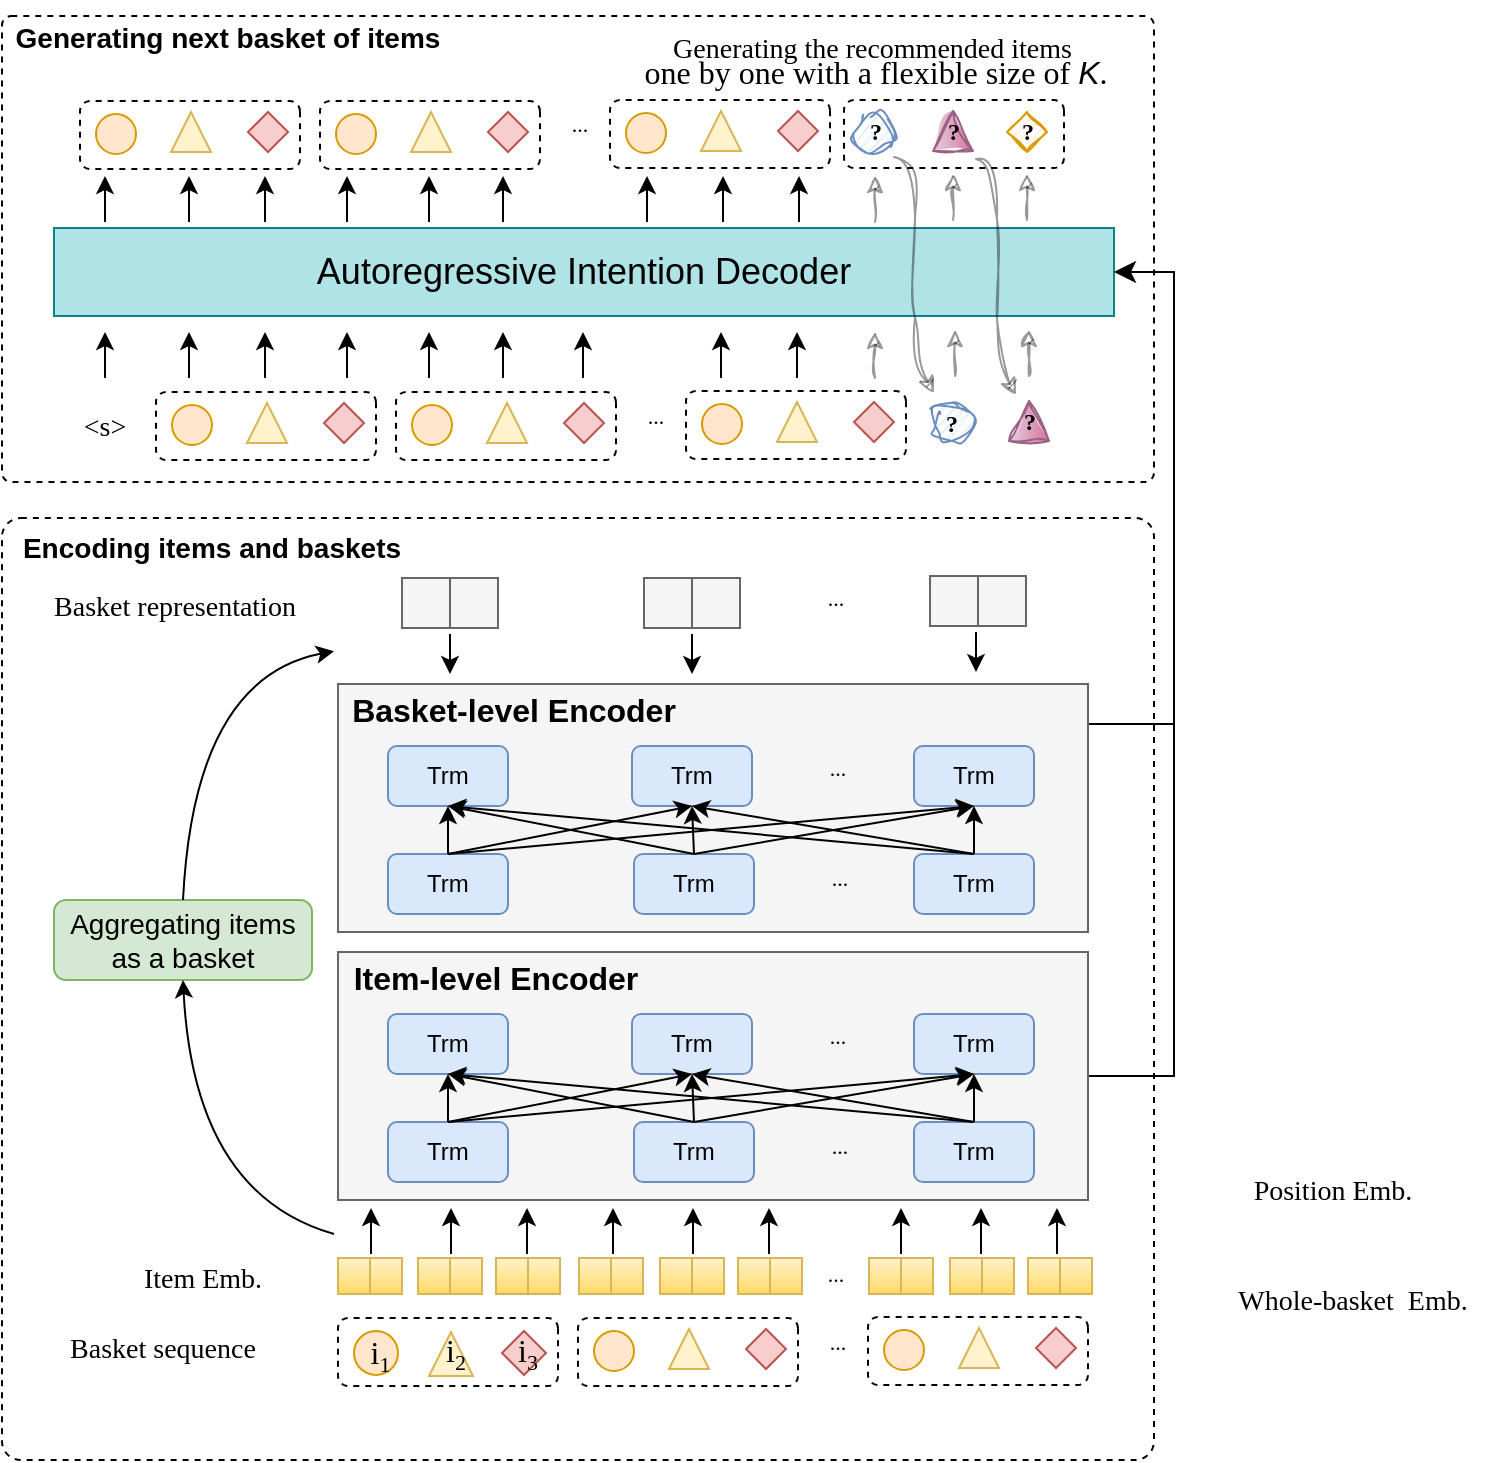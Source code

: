 <mxfile version="20.8.20" type="github">
  <diagram name="第 1 页" id="VrmpzFLzlZWFYZ5VRnFq">
    <mxGraphModel dx="1050" dy="493" grid="1" gridSize="10" guides="1" tooltips="1" connect="1" arrows="1" fold="1" page="1" pageScale="1" pageWidth="600" pageHeight="740" math="0" shadow="0">
      <root>
        <mxCell id="0" />
        <mxCell id="1" parent="0" />
        <mxCell id="IBrZbxC6G9MoHd_QeGUf-1" value="" style="rounded=1;whiteSpace=wrap;html=1;fontFamily=Comic Sans MS;fontSize=12;dashed=1;arcSize=2;" vertex="1" parent="1">
          <mxGeometry x="4" y="8" width="576" height="233" as="geometry" />
        </mxCell>
        <mxCell id="IBrZbxC6G9MoHd_QeGUf-2" value="" style="rounded=1;whiteSpace=wrap;html=1;fontFamily=Comic Sans MS;fontSize=12;dashed=1;arcSize=2;" vertex="1" parent="1">
          <mxGeometry x="4" y="259" width="576" height="471" as="geometry" />
        </mxCell>
        <mxCell id="IBrZbxC6G9MoHd_QeGUf-3" value="" style="rounded=1;whiteSpace=wrap;html=1;dashed=1;direction=south;container=0;" vertex="1" parent="1">
          <mxGeometry x="425" y="50" width="110" height="34" as="geometry" />
        </mxCell>
        <mxCell id="IBrZbxC6G9MoHd_QeGUf-4" value="Aggregating items &lt;br&gt;as a basket" style="rounded=1;whiteSpace=wrap;html=1;fontSize=14;fillColor=#d5e8d4;strokeColor=#82b366;" vertex="1" parent="1">
          <mxGeometry x="30" y="450" width="129" height="40" as="geometry" />
        </mxCell>
        <mxCell id="IBrZbxC6G9MoHd_QeGUf-5" value="&lt;p style=&quot;line-height: 0%;&quot;&gt;&lt;font style=&quot;font-size: 14px;&quot;&gt;&lt;font face=&quot;Comic Sans MS&quot; style=&quot;&quot;&gt;Basket&amp;nbsp;&lt;/font&gt;&lt;span style=&quot;font-family: &amp;quot;Comic Sans MS&amp;quot;; background-color: initial;&quot;&gt;sequence&lt;/span&gt;&lt;/font&gt;&lt;/p&gt;" style="text;strokeColor=none;align=center;fillColor=none;html=1;verticalAlign=middle;whiteSpace=wrap;rounded=0;dashed=1;" vertex="1" parent="1">
          <mxGeometry x="30" y="659" width="108.5" height="30" as="geometry" />
        </mxCell>
        <mxCell id="IBrZbxC6G9MoHd_QeGUf-6" value="" style="curved=1;endArrow=classic;html=1;rounded=0;fontFamily=Comic Sans MS;fontSize=14;entryX=0.5;entryY=1;entryDx=0;entryDy=0;" edge="1" parent="1" target="IBrZbxC6G9MoHd_QeGUf-4">
          <mxGeometry width="50" height="50" relative="1" as="geometry">
            <mxPoint x="170" y="617" as="sourcePoint" />
            <mxPoint x="80.5" y="548" as="targetPoint" />
            <Array as="points">
              <mxPoint x="100" y="597" />
            </Array>
          </mxGeometry>
        </mxCell>
        <mxCell id="IBrZbxC6G9MoHd_QeGUf-7" value="" style="curved=1;endArrow=classic;html=1;rounded=0;fontFamily=Comic Sans MS;fontSize=14;exitX=0.5;exitY=0;exitDx=0;exitDy=0;entryX=1;entryY=1.253;entryDx=0;entryDy=0;entryPerimeter=0;" edge="1" parent="1" source="IBrZbxC6G9MoHd_QeGUf-4" target="IBrZbxC6G9MoHd_QeGUf-161">
          <mxGeometry width="50" height="50" relative="1" as="geometry">
            <mxPoint x="75" y="343" as="sourcePoint" />
            <mxPoint x="170" y="314" as="targetPoint" />
            <Array as="points">
              <mxPoint x="100" y="339" />
            </Array>
          </mxGeometry>
        </mxCell>
        <mxCell id="IBrZbxC6G9MoHd_QeGUf-8" value="&lt;p style=&quot;line-height: 0%;&quot;&gt;&lt;font face=&quot;Comic Sans MS&quot;&gt;&lt;span style=&quot;font-size: 11px;&quot;&gt;...&lt;/span&gt;&lt;/font&gt;&lt;/p&gt;" style="text;strokeColor=none;align=center;fillColor=none;html=1;verticalAlign=middle;whiteSpace=wrap;rounded=0;dashed=1;" vertex="1" parent="1">
          <mxGeometry x="406" y="283" width="30" height="30" as="geometry" />
        </mxCell>
        <mxCell id="IBrZbxC6G9MoHd_QeGUf-9" value="" style="rounded=1;whiteSpace=wrap;html=1;dashed=1;direction=south;container=0;" vertex="1" parent="1">
          <mxGeometry x="172" y="659" width="110" height="34" as="geometry" />
        </mxCell>
        <mxCell id="IBrZbxC6G9MoHd_QeGUf-10" value="&lt;font face=&quot;Times New Roman&quot;&gt;&lt;font style=&quot;font-size: 18px;&quot;&gt;&amp;nbsp;&lt;/font&gt;&lt;font style=&quot;font-size: 16px;&quot;&gt;i&lt;/font&gt;&lt;sub style=&quot;&quot;&gt;&lt;font style=&quot;font-size: 11px;&quot;&gt;1&lt;/font&gt;&lt;/sub&gt;&lt;/font&gt;" style="ellipse;whiteSpace=wrap;html=1;aspect=fixed;fillColor=#ffe6cc;strokeColor=#d79b00;container=0;" vertex="1" parent="1">
          <mxGeometry x="180" y="665.5" width="22" height="22" as="geometry" />
        </mxCell>
        <mxCell id="IBrZbxC6G9MoHd_QeGUf-11" value="&lt;font style=&quot;&quot; face=&quot;Times New Roman&quot;&gt;&lt;font style=&quot;font-size: 16px;&quot;&gt;&amp;nbsp;i&lt;/font&gt;&lt;sub style=&quot;&quot;&gt;&lt;font style=&quot;font-size: 11px;&quot;&gt;2&lt;/font&gt;&lt;/sub&gt;&lt;/font&gt;" style="triangle;whiteSpace=wrap;html=1;fontFamily=Comic Sans MS;fontSize=14;direction=north;fillColor=#fff2cc;strokeColor=#d6b656;container=0;" vertex="1" parent="1">
          <mxGeometry x="217.5" y="666" width="22" height="22" as="geometry" />
        </mxCell>
        <mxCell id="IBrZbxC6G9MoHd_QeGUf-12" value="&lt;font style=&quot;&quot; face=&quot;Times New Roman&quot;&gt;&lt;font style=&quot;font-size: 16px;&quot;&gt;&amp;nbsp;i&lt;/font&gt;&lt;sub style=&quot;&quot;&gt;&lt;font style=&quot;font-size: 11px;&quot;&gt;3&lt;/font&gt;&lt;/sub&gt;&lt;/font&gt;" style="rhombus;whiteSpace=wrap;html=1;fontFamily=Comic Sans MS;fontSize=14;fillColor=#f8cecc;strokeColor=#b85450;container=0;" vertex="1" parent="1">
          <mxGeometry x="254" y="665.5" width="22" height="22" as="geometry" />
        </mxCell>
        <mxCell id="IBrZbxC6G9MoHd_QeGUf-13" value="&lt;p style=&quot;line-height: 0%;&quot;&gt;&lt;font face=&quot;Comic Sans MS&quot;&gt;&lt;span style=&quot;font-size: 11px;&quot;&gt;...&lt;/span&gt;&lt;/font&gt;&lt;/p&gt;" style="text;strokeColor=none;align=center;fillColor=none;html=1;verticalAlign=middle;whiteSpace=wrap;rounded=0;dashed=1;" vertex="1" parent="1">
          <mxGeometry x="407" y="654.5" width="30" height="30" as="geometry" />
        </mxCell>
        <mxCell id="IBrZbxC6G9MoHd_QeGUf-15" value="&lt;p style=&quot;line-height: 0%;&quot;&gt;&lt;font style=&quot;font-size: 14px;&quot; face=&quot;Comic Sans MS&quot;&gt;Item Emb.&lt;/font&gt;&lt;/p&gt;" style="text;strokeColor=none;align=center;fillColor=none;html=1;verticalAlign=middle;whiteSpace=wrap;rounded=0;dashed=1;" vertex="1" parent="1">
          <mxGeometry x="66" y="624" width="76.5" height="30" as="geometry" />
        </mxCell>
        <mxCell id="IBrZbxC6G9MoHd_QeGUf-16" value="&lt;p style=&quot;line-height: 0%;&quot;&gt;&lt;font style=&quot;font-size: 14px;&quot; face=&quot;Comic Sans MS&quot;&gt;Whole-basket&amp;nbsp; Emb.&lt;/font&gt;&lt;/p&gt;" style="text;strokeColor=none;align=center;fillColor=none;html=1;verticalAlign=middle;whiteSpace=wrap;rounded=0;dashed=1;" vertex="1" parent="1">
          <mxGeometry x="610" y="634.5" width="138.5" height="30" as="geometry" />
        </mxCell>
        <mxCell id="IBrZbxC6G9MoHd_QeGUf-17" value="&lt;p style=&quot;line-height: 0%;&quot;&gt;&lt;font style=&quot;font-size: 14px;&quot; face=&quot;Comic Sans MS&quot;&gt;Position Emb.&lt;/font&gt;&lt;/p&gt;" style="text;strokeColor=none;align=center;fillColor=none;html=1;verticalAlign=middle;whiteSpace=wrap;rounded=0;dashed=1;" vertex="1" parent="1">
          <mxGeometry x="620" y="580" width="98.5" height="30" as="geometry" />
        </mxCell>
        <mxCell id="IBrZbxC6G9MoHd_QeGUf-31" value="" style="group;fillColor=#d5e8d4;strokeColor=#82b366;" vertex="1" connectable="0" parent="1">
          <mxGeometry x="212" y="629" width="32" height="18" as="geometry" />
        </mxCell>
        <mxCell id="IBrZbxC6G9MoHd_QeGUf-32" value="" style="rounded=0;whiteSpace=wrap;html=1;fontFamily=Comic Sans MS;fontSize=11;fillColor=#fff2cc;strokeColor=#d6b656;gradientColor=#ffd966;" vertex="1" parent="IBrZbxC6G9MoHd_QeGUf-31">
          <mxGeometry width="32" height="18" as="geometry" />
        </mxCell>
        <mxCell id="IBrZbxC6G9MoHd_QeGUf-33" value="" style="endArrow=none;html=1;rounded=0;fontFamily=Comic Sans MS;fontSize=11;entryX=0.5;entryY=0;entryDx=0;entryDy=0;exitX=0.5;exitY=1;exitDx=0;exitDy=0;fillColor=#fff2cc;strokeColor=#d6b656;gradientColor=#ffd966;" edge="1" parent="IBrZbxC6G9MoHd_QeGUf-31" source="IBrZbxC6G9MoHd_QeGUf-32" target="IBrZbxC6G9MoHd_QeGUf-32">
          <mxGeometry width="50" height="50" relative="1" as="geometry">
            <mxPoint x="-40" y="81" as="sourcePoint" />
            <mxPoint y="36" as="targetPoint" />
          </mxGeometry>
        </mxCell>
        <mxCell id="IBrZbxC6G9MoHd_QeGUf-34" value="" style="group;fillColor=#d5e8d4;strokeColor=#82b366;" vertex="1" connectable="0" parent="1">
          <mxGeometry x="251" y="629" width="32" height="18" as="geometry" />
        </mxCell>
        <mxCell id="IBrZbxC6G9MoHd_QeGUf-35" value="" style="rounded=0;whiteSpace=wrap;html=1;fontFamily=Comic Sans MS;fontSize=11;fillColor=#fff2cc;strokeColor=#d6b656;gradientColor=#ffd966;" vertex="1" parent="IBrZbxC6G9MoHd_QeGUf-34">
          <mxGeometry width="32" height="18" as="geometry" />
        </mxCell>
        <mxCell id="IBrZbxC6G9MoHd_QeGUf-36" value="" style="endArrow=none;html=1;rounded=0;fontFamily=Comic Sans MS;fontSize=11;entryX=0.5;entryY=0;entryDx=0;entryDy=0;exitX=0.5;exitY=1;exitDx=0;exitDy=0;fillColor=#fff2cc;strokeColor=#d6b656;gradientColor=#ffd966;" edge="1" parent="IBrZbxC6G9MoHd_QeGUf-34" source="IBrZbxC6G9MoHd_QeGUf-35" target="IBrZbxC6G9MoHd_QeGUf-35">
          <mxGeometry width="50" height="50" relative="1" as="geometry">
            <mxPoint x="-40" y="81" as="sourcePoint" />
            <mxPoint y="36" as="targetPoint" />
          </mxGeometry>
        </mxCell>
        <mxCell id="IBrZbxC6G9MoHd_QeGUf-40" value="" style="group;fillColor=#d5e8d4;strokeColor=#82b366;" vertex="1" connectable="0" parent="1">
          <mxGeometry x="292.5" y="629" width="32" height="18" as="geometry" />
        </mxCell>
        <mxCell id="IBrZbxC6G9MoHd_QeGUf-41" value="" style="rounded=0;whiteSpace=wrap;html=1;fontFamily=Comic Sans MS;fontSize=11;fillColor=#fff2cc;strokeColor=#d6b656;gradientColor=#ffd966;" vertex="1" parent="IBrZbxC6G9MoHd_QeGUf-40">
          <mxGeometry width="32" height="18" as="geometry" />
        </mxCell>
        <mxCell id="IBrZbxC6G9MoHd_QeGUf-42" value="" style="endArrow=none;html=1;rounded=0;fontFamily=Comic Sans MS;fontSize=11;entryX=0.5;entryY=0;entryDx=0;entryDy=0;exitX=0.5;exitY=1;exitDx=0;exitDy=0;fillColor=#fff2cc;strokeColor=#d6b656;gradientColor=#ffd966;" edge="1" parent="IBrZbxC6G9MoHd_QeGUf-40" source="IBrZbxC6G9MoHd_QeGUf-41" target="IBrZbxC6G9MoHd_QeGUf-41">
          <mxGeometry width="50" height="50" relative="1" as="geometry">
            <mxPoint x="-40" y="81" as="sourcePoint" />
            <mxPoint y="36" as="targetPoint" />
          </mxGeometry>
        </mxCell>
        <mxCell id="IBrZbxC6G9MoHd_QeGUf-43" value="" style="group;fillColor=#d5e8d4;strokeColor=#82b366;" vertex="1" connectable="0" parent="1">
          <mxGeometry x="333" y="629" width="32" height="18" as="geometry" />
        </mxCell>
        <mxCell id="IBrZbxC6G9MoHd_QeGUf-44" value="" style="rounded=0;whiteSpace=wrap;html=1;fontFamily=Comic Sans MS;fontSize=11;fillColor=#fff2cc;strokeColor=#d6b656;gradientColor=#ffd966;" vertex="1" parent="IBrZbxC6G9MoHd_QeGUf-43">
          <mxGeometry width="32" height="18" as="geometry" />
        </mxCell>
        <mxCell id="IBrZbxC6G9MoHd_QeGUf-45" value="" style="endArrow=none;html=1;rounded=0;fontFamily=Comic Sans MS;fontSize=11;entryX=0.5;entryY=0;entryDx=0;entryDy=0;exitX=0.5;exitY=1;exitDx=0;exitDy=0;fillColor=#fff2cc;strokeColor=#d6b656;gradientColor=#ffd966;" edge="1" parent="IBrZbxC6G9MoHd_QeGUf-43" source="IBrZbxC6G9MoHd_QeGUf-44" target="IBrZbxC6G9MoHd_QeGUf-44">
          <mxGeometry width="50" height="50" relative="1" as="geometry">
            <mxPoint x="-40" y="81" as="sourcePoint" />
            <mxPoint y="36" as="targetPoint" />
          </mxGeometry>
        </mxCell>
        <mxCell id="IBrZbxC6G9MoHd_QeGUf-46" value="" style="group;fillColor=#d5e8d4;strokeColor=#82b366;" vertex="1" connectable="0" parent="1">
          <mxGeometry x="372" y="629" width="32" height="18" as="geometry" />
        </mxCell>
        <mxCell id="IBrZbxC6G9MoHd_QeGUf-47" value="" style="rounded=0;whiteSpace=wrap;html=1;fontFamily=Comic Sans MS;fontSize=11;fillColor=#fff2cc;strokeColor=#d6b656;gradientColor=#ffd966;" vertex="1" parent="IBrZbxC6G9MoHd_QeGUf-46">
          <mxGeometry width="32" height="18" as="geometry" />
        </mxCell>
        <mxCell id="IBrZbxC6G9MoHd_QeGUf-48" value="" style="endArrow=none;html=1;rounded=0;fontFamily=Comic Sans MS;fontSize=11;entryX=0.5;entryY=0;entryDx=0;entryDy=0;exitX=0.5;exitY=1;exitDx=0;exitDy=0;fillColor=#fff2cc;strokeColor=#d6b656;gradientColor=#ffd966;" edge="1" parent="IBrZbxC6G9MoHd_QeGUf-46" source="IBrZbxC6G9MoHd_QeGUf-47" target="IBrZbxC6G9MoHd_QeGUf-47">
          <mxGeometry width="50" height="50" relative="1" as="geometry">
            <mxPoint x="-40" y="81" as="sourcePoint" />
            <mxPoint y="36" as="targetPoint" />
          </mxGeometry>
        </mxCell>
        <mxCell id="IBrZbxC6G9MoHd_QeGUf-49" value="&lt;p style=&quot;line-height: 0%;&quot;&gt;&lt;font face=&quot;Comic Sans MS&quot;&gt;&lt;span style=&quot;font-size: 11px;&quot;&gt;...&lt;/span&gt;&lt;/font&gt;&lt;/p&gt;" style="text;strokeColor=none;align=center;fillColor=none;html=1;verticalAlign=middle;whiteSpace=wrap;rounded=0;dashed=1;" vertex="1" parent="1">
          <mxGeometry x="406" y="621" width="30" height="30" as="geometry" />
        </mxCell>
        <mxCell id="IBrZbxC6G9MoHd_QeGUf-53" value="" style="group;fillColor=#d5e8d4;strokeColor=#82b366;" vertex="1" connectable="0" parent="1">
          <mxGeometry x="437.5" y="629" width="32" height="18" as="geometry" />
        </mxCell>
        <mxCell id="IBrZbxC6G9MoHd_QeGUf-54" value="" style="rounded=0;whiteSpace=wrap;html=1;fontFamily=Comic Sans MS;fontSize=11;fillColor=#fff2cc;strokeColor=#d6b656;gradientColor=#ffd966;" vertex="1" parent="IBrZbxC6G9MoHd_QeGUf-53">
          <mxGeometry width="32" height="18" as="geometry" />
        </mxCell>
        <mxCell id="IBrZbxC6G9MoHd_QeGUf-55" value="" style="endArrow=none;html=1;rounded=0;fontFamily=Comic Sans MS;fontSize=11;entryX=0.5;entryY=0;entryDx=0;entryDy=0;exitX=0.5;exitY=1;exitDx=0;exitDy=0;fillColor=#fff2cc;strokeColor=#d6b656;gradientColor=#ffd966;" edge="1" parent="IBrZbxC6G9MoHd_QeGUf-53" source="IBrZbxC6G9MoHd_QeGUf-54" target="IBrZbxC6G9MoHd_QeGUf-54">
          <mxGeometry width="50" height="50" relative="1" as="geometry">
            <mxPoint x="-40" y="81" as="sourcePoint" />
            <mxPoint y="36" as="targetPoint" />
          </mxGeometry>
        </mxCell>
        <mxCell id="IBrZbxC6G9MoHd_QeGUf-56" value="" style="group;fillColor=#d5e8d4;strokeColor=#82b366;" vertex="1" connectable="0" parent="1">
          <mxGeometry x="478" y="629" width="32" height="18" as="geometry" />
        </mxCell>
        <mxCell id="IBrZbxC6G9MoHd_QeGUf-57" value="" style="rounded=0;whiteSpace=wrap;html=1;fontFamily=Comic Sans MS;fontSize=11;fillColor=#fff2cc;strokeColor=#d6b656;gradientColor=#ffd966;" vertex="1" parent="IBrZbxC6G9MoHd_QeGUf-56">
          <mxGeometry width="32" height="18" as="geometry" />
        </mxCell>
        <mxCell id="IBrZbxC6G9MoHd_QeGUf-58" value="" style="endArrow=none;html=1;rounded=0;fontFamily=Comic Sans MS;fontSize=11;entryX=0.5;entryY=0;entryDx=0;entryDy=0;exitX=0.5;exitY=1;exitDx=0;exitDy=0;fillColor=#fff2cc;strokeColor=#d6b656;gradientColor=#ffd966;" edge="1" parent="IBrZbxC6G9MoHd_QeGUf-56" source="IBrZbxC6G9MoHd_QeGUf-57" target="IBrZbxC6G9MoHd_QeGUf-57">
          <mxGeometry width="50" height="50" relative="1" as="geometry">
            <mxPoint x="-40" y="81" as="sourcePoint" />
            <mxPoint y="36" as="targetPoint" />
          </mxGeometry>
        </mxCell>
        <mxCell id="IBrZbxC6G9MoHd_QeGUf-59" value="" style="group;fillColor=#d5e8d4;strokeColor=#82b366;" vertex="1" connectable="0" parent="1">
          <mxGeometry x="517" y="629" width="32" height="18" as="geometry" />
        </mxCell>
        <mxCell id="IBrZbxC6G9MoHd_QeGUf-60" value="" style="rounded=0;whiteSpace=wrap;html=1;fontFamily=Comic Sans MS;fontSize=11;fillColor=#fff2cc;strokeColor=#d6b656;gradientColor=#ffd966;" vertex="1" parent="IBrZbxC6G9MoHd_QeGUf-59">
          <mxGeometry width="32" height="18" as="geometry" />
        </mxCell>
        <mxCell id="IBrZbxC6G9MoHd_QeGUf-61" value="" style="endArrow=none;html=1;rounded=0;fontFamily=Comic Sans MS;fontSize=11;entryX=0.5;entryY=0;entryDx=0;entryDy=0;exitX=0.5;exitY=1;exitDx=0;exitDy=0;fillColor=#fff2cc;strokeColor=#d6b656;gradientColor=#ffd966;" edge="1" parent="IBrZbxC6G9MoHd_QeGUf-59" source="IBrZbxC6G9MoHd_QeGUf-60" target="IBrZbxC6G9MoHd_QeGUf-60">
          <mxGeometry width="50" height="50" relative="1" as="geometry">
            <mxPoint x="-40" y="81" as="sourcePoint" />
            <mxPoint y="36" as="targetPoint" />
          </mxGeometry>
        </mxCell>
        <mxCell id="IBrZbxC6G9MoHd_QeGUf-72" value="" style="group;fillColor=#d5e8d4;strokeColor=#82b366;" vertex="1" connectable="0" parent="1">
          <mxGeometry x="172" y="629" width="32" height="18" as="geometry" />
        </mxCell>
        <mxCell id="IBrZbxC6G9MoHd_QeGUf-73" value="" style="rounded=0;whiteSpace=wrap;html=1;fontFamily=Comic Sans MS;fontSize=11;fillColor=#fff2cc;strokeColor=#d6b656;gradientColor=#ffd966;" vertex="1" parent="IBrZbxC6G9MoHd_QeGUf-72">
          <mxGeometry width="32" height="18" as="geometry" />
        </mxCell>
        <mxCell id="IBrZbxC6G9MoHd_QeGUf-74" value="" style="endArrow=none;html=1;rounded=0;fontFamily=Comic Sans MS;fontSize=11;entryX=0.5;entryY=0;entryDx=0;entryDy=0;exitX=0.5;exitY=1;exitDx=0;exitDy=0;fillColor=#fff2cc;strokeColor=#d6b656;gradientColor=#ffd966;" edge="1" parent="IBrZbxC6G9MoHd_QeGUf-72" source="IBrZbxC6G9MoHd_QeGUf-73" target="IBrZbxC6G9MoHd_QeGUf-73">
          <mxGeometry width="50" height="50" relative="1" as="geometry">
            <mxPoint x="-40" y="81" as="sourcePoint" />
            <mxPoint y="36" as="targetPoint" />
          </mxGeometry>
        </mxCell>
        <mxCell id="IBrZbxC6G9MoHd_QeGUf-78" value="" style="rounded=1;whiteSpace=wrap;html=1;dashed=1;direction=south;container=0;" vertex="1" parent="1">
          <mxGeometry x="292" y="659" width="110" height="34" as="geometry" />
        </mxCell>
        <mxCell id="IBrZbxC6G9MoHd_QeGUf-79" value="" style="ellipse;whiteSpace=wrap;html=1;aspect=fixed;fillColor=#ffe6cc;strokeColor=#d79b00;container=0;" vertex="1" parent="1">
          <mxGeometry x="300" y="665.5" width="20" height="20" as="geometry" />
        </mxCell>
        <mxCell id="IBrZbxC6G9MoHd_QeGUf-80" value="" style="triangle;whiteSpace=wrap;html=1;fontFamily=Comic Sans MS;fontSize=14;direction=north;fillColor=#fff2cc;strokeColor=#d6b656;container=0;" vertex="1" parent="1">
          <mxGeometry x="337.5" y="664.5" width="20" height="20" as="geometry" />
        </mxCell>
        <mxCell id="IBrZbxC6G9MoHd_QeGUf-81" value="" style="rhombus;whiteSpace=wrap;html=1;fontFamily=Comic Sans MS;fontSize=14;fillColor=#f8cecc;strokeColor=#b85450;container=0;" vertex="1" parent="1">
          <mxGeometry x="376" y="664.5" width="20" height="20" as="geometry" />
        </mxCell>
        <mxCell id="IBrZbxC6G9MoHd_QeGUf-82" value="" style="rounded=1;whiteSpace=wrap;html=1;dashed=1;direction=south;container=0;" vertex="1" parent="1">
          <mxGeometry x="437" y="658.5" width="110" height="34" as="geometry" />
        </mxCell>
        <mxCell id="IBrZbxC6G9MoHd_QeGUf-83" value="" style="ellipse;whiteSpace=wrap;html=1;aspect=fixed;fillColor=#ffe6cc;strokeColor=#d79b00;container=0;" vertex="1" parent="1">
          <mxGeometry x="445" y="665" width="20" height="20" as="geometry" />
        </mxCell>
        <mxCell id="IBrZbxC6G9MoHd_QeGUf-84" value="" style="triangle;whiteSpace=wrap;html=1;fontFamily=Comic Sans MS;fontSize=14;direction=north;fillColor=#fff2cc;strokeColor=#d6b656;container=0;" vertex="1" parent="1">
          <mxGeometry x="482.5" y="664" width="20" height="20" as="geometry" />
        </mxCell>
        <mxCell id="IBrZbxC6G9MoHd_QeGUf-85" value="" style="rhombus;whiteSpace=wrap;html=1;fontFamily=Comic Sans MS;fontSize=14;fillColor=#f8cecc;strokeColor=#b85450;container=0;" vertex="1" parent="1">
          <mxGeometry x="521" y="664" width="20" height="20" as="geometry" />
        </mxCell>
        <mxCell id="IBrZbxC6G9MoHd_QeGUf-86" value="" style="endArrow=classic;html=1;rounded=0;fontFamily=Comic Sans MS;fontSize=11;" edge="1" parent="1">
          <mxGeometry width="50" height="50" relative="1" as="geometry">
            <mxPoint x="188.5" y="627" as="sourcePoint" />
            <mxPoint x="188.5" y="604" as="targetPoint" />
            <Array as="points" />
          </mxGeometry>
        </mxCell>
        <mxCell id="IBrZbxC6G9MoHd_QeGUf-87" value="" style="endArrow=classic;html=1;rounded=0;fontFamily=Comic Sans MS;fontSize=11;" edge="1" parent="1">
          <mxGeometry width="50" height="50" relative="1" as="geometry">
            <mxPoint x="228" y="317" as="sourcePoint" />
            <mxPoint x="228" y="337" as="targetPoint" />
            <Array as="points" />
          </mxGeometry>
        </mxCell>
        <mxCell id="IBrZbxC6G9MoHd_QeGUf-88" value="" style="endArrow=classic;html=1;rounded=0;fontFamily=Comic Sans MS;fontSize=11;" edge="1" parent="1">
          <mxGeometry width="50" height="50" relative="1" as="geometry">
            <mxPoint x="349" y="317" as="sourcePoint" />
            <mxPoint x="349" y="337" as="targetPoint" />
            <Array as="points" />
          </mxGeometry>
        </mxCell>
        <mxCell id="IBrZbxC6G9MoHd_QeGUf-89" value="" style="endArrow=classic;html=1;rounded=0;fontFamily=Comic Sans MS;fontSize=11;" edge="1" parent="1">
          <mxGeometry width="50" height="50" relative="1" as="geometry">
            <mxPoint x="228.5" y="627" as="sourcePoint" />
            <mxPoint x="228.5" y="604" as="targetPoint" />
            <Array as="points" />
          </mxGeometry>
        </mxCell>
        <mxCell id="IBrZbxC6G9MoHd_QeGUf-90" value="" style="endArrow=classic;html=1;rounded=0;fontFamily=Comic Sans MS;fontSize=11;" edge="1" parent="1">
          <mxGeometry width="50" height="50" relative="1" as="geometry">
            <mxPoint x="266.5" y="627" as="sourcePoint" />
            <mxPoint x="266.5" y="604" as="targetPoint" />
            <Array as="points" />
          </mxGeometry>
        </mxCell>
        <mxCell id="IBrZbxC6G9MoHd_QeGUf-91" value="" style="endArrow=classic;html=1;rounded=0;fontFamily=Comic Sans MS;fontSize=11;" edge="1" parent="1">
          <mxGeometry width="50" height="50" relative="1" as="geometry">
            <mxPoint x="309.5" y="627" as="sourcePoint" />
            <mxPoint x="309.5" y="604" as="targetPoint" />
            <Array as="points" />
          </mxGeometry>
        </mxCell>
        <mxCell id="IBrZbxC6G9MoHd_QeGUf-92" value="" style="endArrow=classic;html=1;rounded=0;fontFamily=Comic Sans MS;fontSize=11;" edge="1" parent="1">
          <mxGeometry width="50" height="50" relative="1" as="geometry">
            <mxPoint x="349.5" y="627" as="sourcePoint" />
            <mxPoint x="349.5" y="604" as="targetPoint" />
            <Array as="points" />
          </mxGeometry>
        </mxCell>
        <mxCell id="IBrZbxC6G9MoHd_QeGUf-93" value="" style="endArrow=classic;html=1;rounded=0;fontFamily=Comic Sans MS;fontSize=11;" edge="1" parent="1">
          <mxGeometry width="50" height="50" relative="1" as="geometry">
            <mxPoint x="387.5" y="627" as="sourcePoint" />
            <mxPoint x="387.5" y="604" as="targetPoint" />
            <Array as="points" />
          </mxGeometry>
        </mxCell>
        <mxCell id="IBrZbxC6G9MoHd_QeGUf-94" value="" style="endArrow=classic;html=1;rounded=0;fontFamily=Comic Sans MS;fontSize=11;" edge="1" parent="1">
          <mxGeometry width="50" height="50" relative="1" as="geometry">
            <mxPoint x="453.5" y="627" as="sourcePoint" />
            <mxPoint x="453.5" y="604" as="targetPoint" />
            <Array as="points" />
          </mxGeometry>
        </mxCell>
        <mxCell id="IBrZbxC6G9MoHd_QeGUf-95" value="" style="endArrow=classic;html=1;rounded=0;fontFamily=Comic Sans MS;fontSize=11;" edge="1" parent="1">
          <mxGeometry width="50" height="50" relative="1" as="geometry">
            <mxPoint x="493.5" y="627" as="sourcePoint" />
            <mxPoint x="493.5" y="604" as="targetPoint" />
            <Array as="points" />
          </mxGeometry>
        </mxCell>
        <mxCell id="IBrZbxC6G9MoHd_QeGUf-96" value="" style="endArrow=classic;html=1;rounded=0;fontFamily=Comic Sans MS;fontSize=11;" edge="1" parent="1">
          <mxGeometry width="50" height="50" relative="1" as="geometry">
            <mxPoint x="531.5" y="627" as="sourcePoint" />
            <mxPoint x="531.5" y="604" as="targetPoint" />
            <Array as="points" />
          </mxGeometry>
        </mxCell>
        <mxCell id="IBrZbxC6G9MoHd_QeGUf-98" value="" style="endArrow=classic;html=1;rounded=0;fontFamily=Comic Sans MS;fontSize=11;" edge="1" parent="1">
          <mxGeometry width="50" height="50" relative="1" as="geometry">
            <mxPoint x="491" y="316" as="sourcePoint" />
            <mxPoint x="491" y="336" as="targetPoint" />
            <Array as="points" />
          </mxGeometry>
        </mxCell>
        <mxCell id="IBrZbxC6G9MoHd_QeGUf-99" value="" style="group;fillColor=#f5f5f5;strokeColor=#666666;fontColor=#333333;" vertex="1" connectable="0" parent="1">
          <mxGeometry x="468" y="288" width="48" height="25" as="geometry" />
        </mxCell>
        <mxCell id="IBrZbxC6G9MoHd_QeGUf-100" value="" style="rounded=0;whiteSpace=wrap;html=1;fontFamily=Comic Sans MS;fontSize=11;fillColor=#f5f5f5;strokeColor=#666666;fontColor=#333333;" vertex="1" parent="IBrZbxC6G9MoHd_QeGUf-99">
          <mxGeometry width="48" height="25" as="geometry" />
        </mxCell>
        <mxCell id="IBrZbxC6G9MoHd_QeGUf-101" value="" style="endArrow=none;html=1;rounded=0;fontFamily=Comic Sans MS;fontSize=11;entryX=0.5;entryY=0;entryDx=0;entryDy=0;exitX=0.5;exitY=1;exitDx=0;exitDy=0;fillColor=#f5f5f5;strokeColor=#666666;" edge="1" parent="IBrZbxC6G9MoHd_QeGUf-99" source="IBrZbxC6G9MoHd_QeGUf-100" target="IBrZbxC6G9MoHd_QeGUf-100">
          <mxGeometry width="50" height="50" relative="1" as="geometry">
            <mxPoint x="-60" y="112.5" as="sourcePoint" />
            <mxPoint y="50" as="targetPoint" />
          </mxGeometry>
        </mxCell>
        <mxCell id="IBrZbxC6G9MoHd_QeGUf-102" value="" style="group;fillColor=#f5f5f5;strokeColor=#666666;fontColor=#333333;" vertex="1" connectable="0" parent="1">
          <mxGeometry x="325" y="289" width="48" height="25" as="geometry" />
        </mxCell>
        <mxCell id="IBrZbxC6G9MoHd_QeGUf-103" value="" style="rounded=0;whiteSpace=wrap;html=1;fontFamily=Comic Sans MS;fontSize=11;fillColor=#f5f5f5;strokeColor=#666666;fontColor=#333333;" vertex="1" parent="IBrZbxC6G9MoHd_QeGUf-102">
          <mxGeometry width="48" height="25" as="geometry" />
        </mxCell>
        <mxCell id="IBrZbxC6G9MoHd_QeGUf-104" value="" style="endArrow=none;html=1;rounded=0;fontFamily=Comic Sans MS;fontSize=11;entryX=0.5;entryY=0;entryDx=0;entryDy=0;exitX=0.5;exitY=1;exitDx=0;exitDy=0;fillColor=#f5f5f5;strokeColor=#666666;" edge="1" parent="IBrZbxC6G9MoHd_QeGUf-102" source="IBrZbxC6G9MoHd_QeGUf-103" target="IBrZbxC6G9MoHd_QeGUf-103">
          <mxGeometry width="50" height="50" relative="1" as="geometry">
            <mxPoint x="-60" y="112.5" as="sourcePoint" />
            <mxPoint y="50" as="targetPoint" />
          </mxGeometry>
        </mxCell>
        <mxCell id="IBrZbxC6G9MoHd_QeGUf-105" value="" style="group;fillColor=#f5f5f5;strokeColor=#666666;fontColor=#333333;" vertex="1" connectable="0" parent="1">
          <mxGeometry x="204" y="289" width="48" height="25" as="geometry" />
        </mxCell>
        <mxCell id="IBrZbxC6G9MoHd_QeGUf-106" value="" style="rounded=0;whiteSpace=wrap;html=1;fontFamily=Comic Sans MS;fontSize=11;fillColor=#f5f5f5;strokeColor=#666666;fontColor=#333333;" vertex="1" parent="IBrZbxC6G9MoHd_QeGUf-105">
          <mxGeometry width="48" height="25" as="geometry" />
        </mxCell>
        <mxCell id="IBrZbxC6G9MoHd_QeGUf-107" value="" style="endArrow=none;html=1;rounded=0;fontFamily=Comic Sans MS;fontSize=11;entryX=0.5;entryY=0;entryDx=0;entryDy=0;exitX=0.5;exitY=1;exitDx=0;exitDy=0;fillColor=#f5f5f5;strokeColor=#666666;" edge="1" parent="IBrZbxC6G9MoHd_QeGUf-105" source="IBrZbxC6G9MoHd_QeGUf-106" target="IBrZbxC6G9MoHd_QeGUf-106">
          <mxGeometry width="50" height="50" relative="1" as="geometry">
            <mxPoint x="-60" y="112.5" as="sourcePoint" />
            <mxPoint y="50" as="targetPoint" />
          </mxGeometry>
        </mxCell>
        <mxCell id="IBrZbxC6G9MoHd_QeGUf-108" value="&lt;font style=&quot;font-size: 18px;&quot;&gt;Autoregressive Intention Decoder&lt;/font&gt;" style="rounded=0;whiteSpace=wrap;html=1;fillColor=#b0e3e6;strokeColor=#0e8088;" vertex="1" parent="1">
          <mxGeometry x="30" y="114" width="530" height="44" as="geometry" />
        </mxCell>
        <mxCell id="IBrZbxC6G9MoHd_QeGUf-109" value="" style="rounded=1;whiteSpace=wrap;html=1;dashed=1;direction=south;container=0;" vertex="1" parent="1">
          <mxGeometry x="81" y="196" width="110" height="34" as="geometry" />
        </mxCell>
        <mxCell id="IBrZbxC6G9MoHd_QeGUf-110" value="" style="ellipse;whiteSpace=wrap;html=1;aspect=fixed;fillColor=#ffe6cc;strokeColor=#d79b00;container=0;" vertex="1" parent="1">
          <mxGeometry x="89" y="202.5" width="20" height="20" as="geometry" />
        </mxCell>
        <mxCell id="IBrZbxC6G9MoHd_QeGUf-111" value="" style="triangle;whiteSpace=wrap;html=1;fontFamily=Comic Sans MS;fontSize=14;direction=north;fillColor=#fff2cc;strokeColor=#d6b656;container=0;" vertex="1" parent="1">
          <mxGeometry x="126.5" y="201.5" width="20" height="20" as="geometry" />
        </mxCell>
        <mxCell id="IBrZbxC6G9MoHd_QeGUf-112" value="" style="rhombus;whiteSpace=wrap;html=1;fontFamily=Comic Sans MS;fontSize=14;fillColor=#f8cecc;strokeColor=#b85450;container=0;" vertex="1" parent="1">
          <mxGeometry x="165" y="201.5" width="20" height="20" as="geometry" />
        </mxCell>
        <mxCell id="IBrZbxC6G9MoHd_QeGUf-113" value="&lt;p style=&quot;line-height: 0%;&quot;&gt;&lt;font face=&quot;Comic Sans MS&quot;&gt;&lt;span style=&quot;font-size: 11px;&quot;&gt;...&lt;/span&gt;&lt;/font&gt;&lt;/p&gt;" style="text;strokeColor=none;align=center;fillColor=none;html=1;verticalAlign=middle;whiteSpace=wrap;rounded=0;dashed=1;" vertex="1" parent="1">
          <mxGeometry x="316" y="191.5" width="30" height="30" as="geometry" />
        </mxCell>
        <mxCell id="IBrZbxC6G9MoHd_QeGUf-114" value="" style="rounded=1;whiteSpace=wrap;html=1;dashed=1;direction=south;container=0;" vertex="1" parent="1">
          <mxGeometry x="201" y="196" width="110" height="34" as="geometry" />
        </mxCell>
        <mxCell id="IBrZbxC6G9MoHd_QeGUf-115" value="" style="ellipse;whiteSpace=wrap;html=1;aspect=fixed;fillColor=#ffe6cc;strokeColor=#d79b00;container=0;" vertex="1" parent="1">
          <mxGeometry x="209" y="202.5" width="20" height="20" as="geometry" />
        </mxCell>
        <mxCell id="IBrZbxC6G9MoHd_QeGUf-116" value="" style="triangle;whiteSpace=wrap;html=1;fontFamily=Comic Sans MS;fontSize=14;direction=north;fillColor=#fff2cc;strokeColor=#d6b656;container=0;" vertex="1" parent="1">
          <mxGeometry x="246.5" y="201.5" width="20" height="20" as="geometry" />
        </mxCell>
        <mxCell id="IBrZbxC6G9MoHd_QeGUf-117" value="" style="rhombus;whiteSpace=wrap;html=1;fontFamily=Comic Sans MS;fontSize=14;fillColor=#f8cecc;strokeColor=#b85450;container=0;" vertex="1" parent="1">
          <mxGeometry x="285" y="201.5" width="20" height="20" as="geometry" />
        </mxCell>
        <mxCell id="IBrZbxC6G9MoHd_QeGUf-118" value="" style="rounded=1;whiteSpace=wrap;html=1;dashed=1;direction=south;container=0;" vertex="1" parent="1">
          <mxGeometry x="346" y="195.5" width="110" height="34" as="geometry" />
        </mxCell>
        <mxCell id="IBrZbxC6G9MoHd_QeGUf-119" value="" style="ellipse;whiteSpace=wrap;html=1;aspect=fixed;fillColor=#ffe6cc;strokeColor=#d79b00;container=0;" vertex="1" parent="1">
          <mxGeometry x="354" y="202" width="20" height="20" as="geometry" />
        </mxCell>
        <mxCell id="IBrZbxC6G9MoHd_QeGUf-120" value="" style="triangle;whiteSpace=wrap;html=1;fontFamily=Comic Sans MS;fontSize=14;direction=north;fillColor=#fff2cc;strokeColor=#d6b656;container=0;" vertex="1" parent="1">
          <mxGeometry x="391.5" y="201" width="20" height="20" as="geometry" />
        </mxCell>
        <mxCell id="IBrZbxC6G9MoHd_QeGUf-121" value="" style="rhombus;whiteSpace=wrap;html=1;fontFamily=Comic Sans MS;fontSize=14;fillColor=#f8cecc;strokeColor=#b85450;container=0;" vertex="1" parent="1">
          <mxGeometry x="430" y="201" width="20" height="20" as="geometry" />
        </mxCell>
        <mxCell id="IBrZbxC6G9MoHd_QeGUf-122" value="&amp;lt;s&amp;gt;" style="text;strokeColor=none;align=center;fillColor=none;html=1;verticalAlign=middle;whiteSpace=wrap;rounded=0;fontSize=14;fontFamily=Lucida Console;" vertex="1" parent="1">
          <mxGeometry x="38" y="194" width="35" height="40" as="geometry" />
        </mxCell>
        <mxCell id="IBrZbxC6G9MoHd_QeGUf-123" value="" style="rounded=1;whiteSpace=wrap;html=1;dashed=1;direction=south;container=0;" vertex="1" parent="1">
          <mxGeometry x="43" y="50.5" width="110" height="34" as="geometry" />
        </mxCell>
        <mxCell id="IBrZbxC6G9MoHd_QeGUf-124" value="" style="ellipse;whiteSpace=wrap;html=1;aspect=fixed;fillColor=#ffe6cc;strokeColor=#d79b00;container=0;" vertex="1" parent="1">
          <mxGeometry x="51" y="57" width="20" height="20" as="geometry" />
        </mxCell>
        <mxCell id="IBrZbxC6G9MoHd_QeGUf-125" value="" style="triangle;whiteSpace=wrap;html=1;fontFamily=Comic Sans MS;fontSize=14;direction=north;fillColor=#fff2cc;strokeColor=#d6b656;container=0;" vertex="1" parent="1">
          <mxGeometry x="88.5" y="56" width="20" height="20" as="geometry" />
        </mxCell>
        <mxCell id="IBrZbxC6G9MoHd_QeGUf-126" value="" style="rhombus;whiteSpace=wrap;html=1;fontFamily=Comic Sans MS;fontSize=14;fillColor=#f8cecc;strokeColor=#b85450;container=0;" vertex="1" parent="1">
          <mxGeometry x="127" y="56" width="20" height="20" as="geometry" />
        </mxCell>
        <mxCell id="IBrZbxC6G9MoHd_QeGUf-127" value="&lt;p style=&quot;line-height: 0%;&quot;&gt;&lt;font face=&quot;Comic Sans MS&quot;&gt;&lt;span style=&quot;font-size: 11px;&quot;&gt;...&lt;/span&gt;&lt;/font&gt;&lt;/p&gt;" style="text;strokeColor=none;align=center;fillColor=none;html=1;verticalAlign=middle;whiteSpace=wrap;rounded=0;dashed=1;" vertex="1" parent="1">
          <mxGeometry x="278" y="46" width="30" height="30" as="geometry" />
        </mxCell>
        <mxCell id="IBrZbxC6G9MoHd_QeGUf-128" value="" style="rounded=1;whiteSpace=wrap;html=1;dashed=1;direction=south;container=0;" vertex="1" parent="1">
          <mxGeometry x="163" y="50.5" width="110" height="34" as="geometry" />
        </mxCell>
        <mxCell id="IBrZbxC6G9MoHd_QeGUf-129" value="" style="ellipse;whiteSpace=wrap;html=1;aspect=fixed;fillColor=#ffe6cc;strokeColor=#d79b00;container=0;" vertex="1" parent="1">
          <mxGeometry x="171" y="57" width="20" height="20" as="geometry" />
        </mxCell>
        <mxCell id="IBrZbxC6G9MoHd_QeGUf-130" value="" style="triangle;whiteSpace=wrap;html=1;fontFamily=Comic Sans MS;fontSize=14;direction=north;fillColor=#fff2cc;strokeColor=#d6b656;container=0;" vertex="1" parent="1">
          <mxGeometry x="208.5" y="56" width="20" height="20" as="geometry" />
        </mxCell>
        <mxCell id="IBrZbxC6G9MoHd_QeGUf-131" value="" style="rhombus;whiteSpace=wrap;html=1;fontFamily=Comic Sans MS;fontSize=14;fillColor=#f8cecc;strokeColor=#b85450;container=0;" vertex="1" parent="1">
          <mxGeometry x="247" y="56" width="20" height="20" as="geometry" />
        </mxCell>
        <mxCell id="IBrZbxC6G9MoHd_QeGUf-132" value="" style="rounded=1;whiteSpace=wrap;html=1;dashed=1;direction=south;container=0;" vertex="1" parent="1">
          <mxGeometry x="308" y="50" width="110" height="34" as="geometry" />
        </mxCell>
        <mxCell id="IBrZbxC6G9MoHd_QeGUf-133" value="" style="ellipse;whiteSpace=wrap;html=1;aspect=fixed;fillColor=#ffe6cc;strokeColor=#d79b00;container=0;" vertex="1" parent="1">
          <mxGeometry x="316" y="56.5" width="20" height="20" as="geometry" />
        </mxCell>
        <mxCell id="IBrZbxC6G9MoHd_QeGUf-134" value="" style="triangle;whiteSpace=wrap;html=1;fontFamily=Comic Sans MS;fontSize=14;direction=north;fillColor=#fff2cc;strokeColor=#d6b656;container=0;" vertex="1" parent="1">
          <mxGeometry x="353.5" y="55.5" width="20" height="20" as="geometry" />
        </mxCell>
        <mxCell id="IBrZbxC6G9MoHd_QeGUf-135" value="" style="rhombus;whiteSpace=wrap;html=1;fontFamily=Comic Sans MS;fontSize=14;fillColor=#f8cecc;strokeColor=#b85450;container=0;" vertex="1" parent="1">
          <mxGeometry x="392" y="55.5" width="20" height="20" as="geometry" />
        </mxCell>
        <mxCell id="IBrZbxC6G9MoHd_QeGUf-136" value="" style="endArrow=classic;html=1;rounded=0;fontFamily=Comic Sans MS;fontSize=11;" edge="1" parent="1">
          <mxGeometry width="50" height="50" relative="1" as="geometry">
            <mxPoint x="55.5" y="189" as="sourcePoint" />
            <mxPoint x="55.5" y="166" as="targetPoint" />
            <Array as="points" />
          </mxGeometry>
        </mxCell>
        <mxCell id="IBrZbxC6G9MoHd_QeGUf-137" value="" style="endArrow=classic;html=1;rounded=0;fontFamily=Comic Sans MS;fontSize=11;" edge="1" parent="1">
          <mxGeometry width="50" height="50" relative="1" as="geometry">
            <mxPoint x="97.5" y="189" as="sourcePoint" />
            <mxPoint x="97.5" y="166" as="targetPoint" />
            <Array as="points" />
          </mxGeometry>
        </mxCell>
        <mxCell id="IBrZbxC6G9MoHd_QeGUf-138" value="" style="endArrow=classic;html=1;rounded=0;fontFamily=Comic Sans MS;fontSize=11;" edge="1" parent="1">
          <mxGeometry width="50" height="50" relative="1" as="geometry">
            <mxPoint x="135.5" y="189" as="sourcePoint" />
            <mxPoint x="135.5" y="166" as="targetPoint" />
            <Array as="points" />
          </mxGeometry>
        </mxCell>
        <mxCell id="IBrZbxC6G9MoHd_QeGUf-139" value="" style="endArrow=classic;html=1;rounded=0;fontFamily=Comic Sans MS;fontSize=11;" edge="1" parent="1">
          <mxGeometry width="50" height="50" relative="1" as="geometry">
            <mxPoint x="176.5" y="189" as="sourcePoint" />
            <mxPoint x="176.5" y="166" as="targetPoint" />
            <Array as="points" />
          </mxGeometry>
        </mxCell>
        <mxCell id="IBrZbxC6G9MoHd_QeGUf-140" value="" style="endArrow=classic;html=1;rounded=0;fontFamily=Comic Sans MS;fontSize=11;" edge="1" parent="1">
          <mxGeometry width="50" height="50" relative="1" as="geometry">
            <mxPoint x="217.5" y="189" as="sourcePoint" />
            <mxPoint x="217.5" y="166" as="targetPoint" />
            <Array as="points" />
          </mxGeometry>
        </mxCell>
        <mxCell id="IBrZbxC6G9MoHd_QeGUf-141" value="" style="endArrow=classic;html=1;rounded=0;fontFamily=Comic Sans MS;fontSize=11;" edge="1" parent="1">
          <mxGeometry width="50" height="50" relative="1" as="geometry">
            <mxPoint x="254.5" y="189" as="sourcePoint" />
            <mxPoint x="254.5" y="166" as="targetPoint" />
            <Array as="points" />
          </mxGeometry>
        </mxCell>
        <mxCell id="IBrZbxC6G9MoHd_QeGUf-142" value="" style="endArrow=classic;html=1;rounded=0;fontFamily=Comic Sans MS;fontSize=11;" edge="1" parent="1">
          <mxGeometry width="50" height="50" relative="1" as="geometry">
            <mxPoint x="294.5" y="189" as="sourcePoint" />
            <mxPoint x="294.5" y="166" as="targetPoint" />
            <Array as="points" />
          </mxGeometry>
        </mxCell>
        <mxCell id="IBrZbxC6G9MoHd_QeGUf-143" value="" style="endArrow=classic;html=1;rounded=0;fontFamily=Comic Sans MS;fontSize=11;" edge="1" parent="1">
          <mxGeometry width="50" height="50" relative="1" as="geometry">
            <mxPoint x="363.5" y="189" as="sourcePoint" />
            <mxPoint x="363.5" y="166" as="targetPoint" />
            <Array as="points" />
          </mxGeometry>
        </mxCell>
        <mxCell id="IBrZbxC6G9MoHd_QeGUf-144" value="" style="endArrow=classic;html=1;rounded=0;fontFamily=Comic Sans MS;fontSize=11;" edge="1" parent="1">
          <mxGeometry width="50" height="50" relative="1" as="geometry">
            <mxPoint x="401.5" y="189" as="sourcePoint" />
            <mxPoint x="401.5" y="166" as="targetPoint" />
            <Array as="points" />
          </mxGeometry>
        </mxCell>
        <mxCell id="IBrZbxC6G9MoHd_QeGUf-145" value="" style="edgeStyle=elbowEdgeStyle;elbow=horizontal;endArrow=classic;html=1;curved=0;rounded=0;endSize=8;startSize=8;fontFamily=Lucida Console;fontSize=12;exitX=1;exitY=0.5;exitDx=0;exitDy=0;entryX=1;entryY=0.5;entryDx=0;entryDy=0;" edge="1" parent="1" source="IBrZbxC6G9MoHd_QeGUf-14" target="IBrZbxC6G9MoHd_QeGUf-108">
          <mxGeometry width="50" height="50" relative="1" as="geometry">
            <mxPoint x="557" y="373" as="sourcePoint" />
            <mxPoint x="547" y="161" as="targetPoint" />
            <Array as="points">
              <mxPoint x="590" y="298" />
            </Array>
          </mxGeometry>
        </mxCell>
        <mxCell id="IBrZbxC6G9MoHd_QeGUf-146" value="" style="endArrow=classic;html=1;rounded=0;fontFamily=Comic Sans MS;fontSize=11;" edge="1" parent="1">
          <mxGeometry width="50" height="50" relative="1" as="geometry">
            <mxPoint x="55.5" y="111" as="sourcePoint" />
            <mxPoint x="55.5" y="88" as="targetPoint" />
            <Array as="points" />
          </mxGeometry>
        </mxCell>
        <mxCell id="IBrZbxC6G9MoHd_QeGUf-147" value="" style="endArrow=classic;html=1;rounded=0;fontFamily=Comic Sans MS;fontSize=11;" edge="1" parent="1">
          <mxGeometry width="50" height="50" relative="1" as="geometry">
            <mxPoint x="97.5" y="111" as="sourcePoint" />
            <mxPoint x="97.5" y="88" as="targetPoint" />
            <Array as="points" />
          </mxGeometry>
        </mxCell>
        <mxCell id="IBrZbxC6G9MoHd_QeGUf-148" value="" style="endArrow=classic;html=1;rounded=0;fontFamily=Comic Sans MS;fontSize=11;" edge="1" parent="1">
          <mxGeometry width="50" height="50" relative="1" as="geometry">
            <mxPoint x="135.5" y="111" as="sourcePoint" />
            <mxPoint x="135.5" y="88" as="targetPoint" />
            <Array as="points" />
          </mxGeometry>
        </mxCell>
        <mxCell id="IBrZbxC6G9MoHd_QeGUf-149" value="" style="endArrow=classic;html=1;rounded=0;fontFamily=Comic Sans MS;fontSize=11;" edge="1" parent="1">
          <mxGeometry width="50" height="50" relative="1" as="geometry">
            <mxPoint x="176.5" y="111" as="sourcePoint" />
            <mxPoint x="176.5" y="88" as="targetPoint" />
            <Array as="points" />
          </mxGeometry>
        </mxCell>
        <mxCell id="IBrZbxC6G9MoHd_QeGUf-150" value="" style="endArrow=classic;html=1;rounded=0;fontFamily=Comic Sans MS;fontSize=11;" edge="1" parent="1">
          <mxGeometry width="50" height="50" relative="1" as="geometry">
            <mxPoint x="217.5" y="111" as="sourcePoint" />
            <mxPoint x="217.5" y="88" as="targetPoint" />
            <Array as="points" />
          </mxGeometry>
        </mxCell>
        <mxCell id="IBrZbxC6G9MoHd_QeGUf-151" value="" style="endArrow=classic;html=1;rounded=0;fontFamily=Comic Sans MS;fontSize=11;" edge="1" parent="1">
          <mxGeometry width="50" height="50" relative="1" as="geometry">
            <mxPoint x="254.5" y="111" as="sourcePoint" />
            <mxPoint x="254.5" y="88" as="targetPoint" />
            <Array as="points" />
          </mxGeometry>
        </mxCell>
        <mxCell id="IBrZbxC6G9MoHd_QeGUf-152" value="" style="endArrow=classic;html=1;rounded=0;fontFamily=Comic Sans MS;fontSize=11;" edge="1" parent="1">
          <mxGeometry width="50" height="50" relative="1" as="geometry">
            <mxPoint x="326.5" y="111" as="sourcePoint" />
            <mxPoint x="326.5" y="88" as="targetPoint" />
            <Array as="points" />
          </mxGeometry>
        </mxCell>
        <mxCell id="IBrZbxC6G9MoHd_QeGUf-153" value="" style="endArrow=classic;html=1;rounded=0;fontFamily=Comic Sans MS;fontSize=11;" edge="1" parent="1">
          <mxGeometry width="50" height="50" relative="1" as="geometry">
            <mxPoint x="364.5" y="111" as="sourcePoint" />
            <mxPoint x="364.5" y="88" as="targetPoint" />
            <Array as="points" />
          </mxGeometry>
        </mxCell>
        <mxCell id="IBrZbxC6G9MoHd_QeGUf-154" value="" style="endArrow=classic;html=1;rounded=0;fontFamily=Comic Sans MS;fontSize=11;" edge="1" parent="1">
          <mxGeometry width="50" height="50" relative="1" as="geometry">
            <mxPoint x="402.5" y="111" as="sourcePoint" />
            <mxPoint x="402.5" y="88" as="targetPoint" />
            <Array as="points" />
          </mxGeometry>
        </mxCell>
        <mxCell id="IBrZbxC6G9MoHd_QeGUf-155" value="" style="endArrow=classic;html=1;rounded=0;fontFamily=Comic Sans MS;fontSize=11;sketch=1;curveFitting=1;jiggle=2;opacity=40;" edge="1" parent="1">
          <mxGeometry width="50" height="50" relative="1" as="geometry">
            <mxPoint x="440.5" y="111" as="sourcePoint" />
            <mxPoint x="440.5" y="88" as="targetPoint" />
            <Array as="points" />
          </mxGeometry>
        </mxCell>
        <mxCell id="IBrZbxC6G9MoHd_QeGUf-156" value="&lt;font face=&quot;Comic Sans MS&quot;&gt;&lt;b&gt;?&lt;/b&gt;&lt;/font&gt;" style="ellipse;whiteSpace=wrap;html=1;aspect=fixed;fillColor=#dae8fc;strokeColor=#6c8ebf;container=0;sketch=1;curveFitting=1;jiggle=2;" vertex="1" parent="1">
          <mxGeometry x="430.5" y="56" width="20" height="20" as="geometry" />
        </mxCell>
        <mxCell id="IBrZbxC6G9MoHd_QeGUf-157" value="&lt;font style=&quot;font-size: 12px;&quot;&gt;&lt;b&gt;?&lt;/b&gt;&lt;/font&gt;" style="rhombus;whiteSpace=wrap;html=1;fontFamily=Comic Sans MS;fontSize=14;fillColor=#ffe6cc;strokeColor=#d79b00;container=0;sketch=1;curveFitting=1;jiggle=2;" vertex="1" parent="1">
          <mxGeometry x="506.5" y="56" width="20" height="20" as="geometry" />
        </mxCell>
        <mxCell id="IBrZbxC6G9MoHd_QeGUf-158" value="&lt;font face=&quot;Comic Sans MS&quot;&gt;&lt;b&gt;?&lt;/b&gt;&lt;/font&gt;" style="ellipse;whiteSpace=wrap;html=1;aspect=fixed;fillColor=#dae8fc;strokeColor=#6c8ebf;container=0;sketch=1;curveFitting=1;jiggle=2;" vertex="1" parent="1">
          <mxGeometry x="469" y="201.5" width="20" height="20" as="geometry" />
        </mxCell>
        <mxCell id="IBrZbxC6G9MoHd_QeGUf-159" value="&lt;font style=&quot;font-size: 12px;&quot;&gt;&lt;b&gt;?&lt;/b&gt;&lt;/font&gt;" style="triangle;whiteSpace=wrap;html=1;fontFamily=Comic Sans MS;fontSize=14;direction=north;fillColor=#e6d0de;strokeColor=#996185;container=0;sketch=1;curveFitting=1;jiggle=2;gradientColor=#d5739d;" vertex="1" parent="1">
          <mxGeometry x="507.5" y="200.5" width="20" height="20" as="geometry" />
        </mxCell>
        <mxCell id="IBrZbxC6G9MoHd_QeGUf-160" value="&lt;font face=&quot;Helvetica&quot; style=&quot;font-size: 14px;&quot;&gt;&lt;b style=&quot;&quot;&gt;Encoding items and baskets&lt;/b&gt;&lt;/font&gt;" style="text;strokeColor=none;align=center;fillColor=none;html=1;verticalAlign=middle;whiteSpace=wrap;rounded=0;fontSize=12;fontFamily=Comic Sans MS;" vertex="1" parent="1">
          <mxGeometry x="7" y="259" width="204" height="30" as="geometry" />
        </mxCell>
        <mxCell id="IBrZbxC6G9MoHd_QeGUf-161" value="&lt;p style=&quot;line-height: 0%;&quot;&gt;&lt;font style=&quot;font-size: 14px;&quot; face=&quot;Comic Sans MS&quot;&gt;Basket representation&lt;/font&gt;&lt;/p&gt;" style="text;strokeColor=none;align=center;fillColor=none;html=1;verticalAlign=middle;whiteSpace=wrap;rounded=0;dashed=1;" vertex="1" parent="1">
          <mxGeometry x="11" y="288" width="159" height="30" as="geometry" />
        </mxCell>
        <mxCell id="IBrZbxC6G9MoHd_QeGUf-162" value="&lt;font face=&quot;Helvetica&quot; style=&quot;font-size: 14px;&quot;&gt;&lt;b style=&quot;&quot;&gt;Generating next basket of items&lt;/b&gt;&lt;/font&gt;" style="text;strokeColor=none;align=center;fillColor=none;html=1;verticalAlign=middle;whiteSpace=wrap;rounded=0;fontSize=12;fontFamily=Comic Sans MS;" vertex="1" parent="1">
          <mxGeometry x="4" y="4" width="226" height="30" as="geometry" />
        </mxCell>
        <mxCell id="IBrZbxC6G9MoHd_QeGUf-163" value="&lt;p style=&quot;line-height: 0%;&quot;&gt;&lt;font style=&quot;font-size: 14px;&quot;&gt;&lt;font face=&quot;Comic Sans MS&quot;&gt;Generating the recommended&amp;nbsp;&lt;/font&gt;&lt;font style=&quot;background-color: initial;&quot; face=&quot;Comic Sans MS&quot;&gt;items&amp;nbsp;&lt;/font&gt;&lt;/font&gt;&lt;/p&gt;&lt;p style=&quot;line-height: 0%;&quot;&gt;&lt;font size=&quot;3&quot;&gt;&lt;span style=&quot;background-color: initial; font-family: &amp;quot;Comic Sans MS&amp;quot;;&quot;&gt;one by one&amp;nbsp;&lt;/span&gt;&lt;span style=&quot;background-color: initial; font-family: &amp;quot;Comic Sans MS&amp;quot;;&quot;&gt;with a flexible size of &lt;/span&gt;&lt;i style=&quot;background-color: initial;&quot;&gt;K&lt;/i&gt;&lt;span style=&quot;background-color: initial; font-family: &amp;quot;Comic Sans MS&amp;quot;;&quot;&gt;.&lt;/span&gt;&lt;/font&gt;&lt;/p&gt;" style="text;strokeColor=none;align=center;fillColor=none;html=1;verticalAlign=middle;whiteSpace=wrap;rounded=0;dashed=1;" vertex="1" parent="1">
          <mxGeometry x="299" width="284" height="60" as="geometry" />
        </mxCell>
        <mxCell id="IBrZbxC6G9MoHd_QeGUf-164" value="&lt;font style=&quot;font-size: 12px;&quot;&gt;&lt;b&gt;?&lt;/b&gt;&lt;/font&gt;" style="triangle;whiteSpace=wrap;html=1;fontFamily=Comic Sans MS;fontSize=14;direction=north;fillColor=#e6d0de;strokeColor=#996185;container=0;sketch=1;curveFitting=1;jiggle=2;gradientColor=#d5739d;" vertex="1" parent="1">
          <mxGeometry x="469.5" y="55.5" width="20" height="20" as="geometry" />
        </mxCell>
        <mxCell id="IBrZbxC6G9MoHd_QeGUf-165" value="" style="endArrow=none;html=1;rounded=0;fontFamily=Helvetica;fontSize=18;exitX=1;exitY=0.5;exitDx=0;exitDy=0;" edge="1" parent="1">
          <mxGeometry width="50" height="50" relative="1" as="geometry">
            <mxPoint x="547" y="362" as="sourcePoint" />
            <mxPoint x="590" y="362" as="targetPoint" />
          </mxGeometry>
        </mxCell>
        <mxCell id="IBrZbxC6G9MoHd_QeGUf-166" value="" style="curved=1;endArrow=classic;html=1;rounded=0;fontFamily=Helvetica;shadow=0;opacity=40;sketch=1;curveFitting=1;jiggle=2;" edge="1" parent="1">
          <mxGeometry width="50" height="50" relative="1" as="geometry">
            <mxPoint x="450" y="78.5" as="sourcePoint" />
            <mxPoint x="470" y="196.5" as="targetPoint" />
            <Array as="points">
              <mxPoint x="460" y="78.5" />
              <mxPoint x="461" y="138.5" />
              <mxPoint x="460" y="178.5" />
            </Array>
          </mxGeometry>
        </mxCell>
        <mxCell id="IBrZbxC6G9MoHd_QeGUf-167" value="" style="curved=1;endArrow=classic;html=1;rounded=0;fontFamily=Helvetica;shadow=0;opacity=40;sketch=1;curveFitting=1;jiggle=2;" edge="1" parent="1">
          <mxGeometry width="50" height="50" relative="1" as="geometry">
            <mxPoint x="491" y="79.5" as="sourcePoint" />
            <mxPoint x="511" y="197.5" as="targetPoint" />
            <Array as="points">
              <mxPoint x="501" y="79.5" />
              <mxPoint x="502" y="139.5" />
              <mxPoint x="501" y="179.5" />
            </Array>
          </mxGeometry>
        </mxCell>
        <mxCell id="IBrZbxC6G9MoHd_QeGUf-168" value="" style="endArrow=classic;html=1;rounded=0;fontFamily=Comic Sans MS;fontSize=11;sketch=1;curveFitting=1;jiggle=2;opacity=40;" edge="1" parent="1">
          <mxGeometry width="50" height="50" relative="1" as="geometry">
            <mxPoint x="440.5" y="189" as="sourcePoint" />
            <mxPoint x="440.5" y="166" as="targetPoint" />
            <Array as="points" />
          </mxGeometry>
        </mxCell>
        <mxCell id="IBrZbxC6G9MoHd_QeGUf-169" value="" style="endArrow=classic;html=1;rounded=0;fontFamily=Comic Sans MS;fontSize=11;sketch=1;curveFitting=1;jiggle=2;opacity=40;" edge="1" parent="1">
          <mxGeometry width="50" height="50" relative="1" as="geometry">
            <mxPoint x="479.5" y="110" as="sourcePoint" />
            <mxPoint x="479.5" y="87" as="targetPoint" />
            <Array as="points" />
          </mxGeometry>
        </mxCell>
        <mxCell id="IBrZbxC6G9MoHd_QeGUf-170" value="" style="endArrow=classic;html=1;rounded=0;fontFamily=Comic Sans MS;fontSize=11;sketch=1;curveFitting=1;jiggle=2;opacity=40;" edge="1" parent="1">
          <mxGeometry width="50" height="50" relative="1" as="geometry">
            <mxPoint x="480.5" y="188" as="sourcePoint" />
            <mxPoint x="480.5" y="165" as="targetPoint" />
            <Array as="points" />
          </mxGeometry>
        </mxCell>
        <mxCell id="IBrZbxC6G9MoHd_QeGUf-171" value="" style="endArrow=classic;html=1;rounded=0;fontFamily=Comic Sans MS;fontSize=11;sketch=1;curveFitting=1;jiggle=2;opacity=40;" edge="1" parent="1">
          <mxGeometry width="50" height="50" relative="1" as="geometry">
            <mxPoint x="516.5" y="110" as="sourcePoint" />
            <mxPoint x="516.5" y="87" as="targetPoint" />
            <Array as="points" />
          </mxGeometry>
        </mxCell>
        <mxCell id="IBrZbxC6G9MoHd_QeGUf-172" value="" style="endArrow=classic;html=1;rounded=0;fontFamily=Comic Sans MS;fontSize=11;sketch=1;curveFitting=1;jiggle=2;opacity=40;" edge="1" parent="1">
          <mxGeometry width="50" height="50" relative="1" as="geometry">
            <mxPoint x="517.5" y="188" as="sourcePoint" />
            <mxPoint x="517.5" y="165" as="targetPoint" />
            <Array as="points" />
          </mxGeometry>
        </mxCell>
        <mxCell id="IBrZbxC6G9MoHd_QeGUf-191" value="" style="group" vertex="1" connectable="0" parent="1">
          <mxGeometry x="171" y="474" width="376" height="126" as="geometry" />
        </mxCell>
        <mxCell id="IBrZbxC6G9MoHd_QeGUf-14" value="" style="rounded=0;whiteSpace=wrap;html=1;fillColor=#f5f5f5;fontColor=#333333;strokeColor=#666666;" vertex="1" parent="IBrZbxC6G9MoHd_QeGUf-191">
          <mxGeometry x="1" y="2" width="375" height="124" as="geometry" />
        </mxCell>
        <mxCell id="IBrZbxC6G9MoHd_QeGUf-173" value="Trm" style="rounded=1;whiteSpace=wrap;html=1;fillColor=#dae8fc;strokeColor=#6c8ebf;" vertex="1" parent="IBrZbxC6G9MoHd_QeGUf-191">
          <mxGeometry x="26" y="33" width="60" height="30" as="geometry" />
        </mxCell>
        <mxCell id="IBrZbxC6G9MoHd_QeGUf-174" value="Trm" style="rounded=1;whiteSpace=wrap;html=1;fillColor=#dae8fc;strokeColor=#6c8ebf;" vertex="1" parent="IBrZbxC6G9MoHd_QeGUf-191">
          <mxGeometry x="148" y="33" width="60" height="30" as="geometry" />
        </mxCell>
        <mxCell id="IBrZbxC6G9MoHd_QeGUf-175" value="Trm" style="rounded=1;whiteSpace=wrap;html=1;fillColor=#dae8fc;strokeColor=#6c8ebf;" vertex="1" parent="IBrZbxC6G9MoHd_QeGUf-191">
          <mxGeometry x="289" y="33" width="60" height="30" as="geometry" />
        </mxCell>
        <mxCell id="IBrZbxC6G9MoHd_QeGUf-176" value="Trm" style="rounded=1;whiteSpace=wrap;html=1;fillColor=#dae8fc;strokeColor=#6c8ebf;" vertex="1" parent="IBrZbxC6G9MoHd_QeGUf-191">
          <mxGeometry x="26" y="87" width="60" height="30" as="geometry" />
        </mxCell>
        <mxCell id="IBrZbxC6G9MoHd_QeGUf-177" value="Trm" style="rounded=1;whiteSpace=wrap;html=1;fillColor=#dae8fc;strokeColor=#6c8ebf;" vertex="1" parent="IBrZbxC6G9MoHd_QeGUf-191">
          <mxGeometry x="149" y="87" width="60" height="30" as="geometry" />
        </mxCell>
        <mxCell id="IBrZbxC6G9MoHd_QeGUf-178" value="Trm" style="rounded=1;whiteSpace=wrap;html=1;fillColor=#dae8fc;strokeColor=#6c8ebf;" vertex="1" parent="IBrZbxC6G9MoHd_QeGUf-191">
          <mxGeometry x="289" y="87" width="60" height="30" as="geometry" />
        </mxCell>
        <mxCell id="IBrZbxC6G9MoHd_QeGUf-179" value="&lt;p style=&quot;line-height: 0%;&quot;&gt;&lt;font face=&quot;Comic Sans MS&quot;&gt;&lt;span style=&quot;font-size: 11px;&quot;&gt;...&lt;/span&gt;&lt;/font&gt;&lt;/p&gt;" style="text;strokeColor=none;align=center;fillColor=none;html=1;verticalAlign=middle;whiteSpace=wrap;rounded=0;dashed=1;" vertex="1" parent="IBrZbxC6G9MoHd_QeGUf-191">
          <mxGeometry x="236" y="28" width="30" height="30" as="geometry" />
        </mxCell>
        <mxCell id="IBrZbxC6G9MoHd_QeGUf-180" value="&lt;p style=&quot;line-height: 0%;&quot;&gt;&lt;font face=&quot;Comic Sans MS&quot;&gt;&lt;span style=&quot;font-size: 11px;&quot;&gt;...&lt;/span&gt;&lt;/font&gt;&lt;/p&gt;" style="text;strokeColor=none;align=center;fillColor=none;html=1;verticalAlign=middle;whiteSpace=wrap;rounded=0;dashed=1;" vertex="1" parent="IBrZbxC6G9MoHd_QeGUf-191">
          <mxGeometry x="237" y="83" width="30" height="30" as="geometry" />
        </mxCell>
        <mxCell id="IBrZbxC6G9MoHd_QeGUf-181" value="" style="endArrow=classic;html=1;rounded=0;entryX=0.5;entryY=1;entryDx=0;entryDy=0;" edge="1" parent="IBrZbxC6G9MoHd_QeGUf-191" source="IBrZbxC6G9MoHd_QeGUf-176" target="IBrZbxC6G9MoHd_QeGUf-173">
          <mxGeometry width="50" height="50" relative="1" as="geometry">
            <mxPoint x="99" y="100" as="sourcePoint" />
            <mxPoint x="124.022" y="74" as="targetPoint" />
          </mxGeometry>
        </mxCell>
        <mxCell id="IBrZbxC6G9MoHd_QeGUf-182" value="" style="endArrow=classic;html=1;rounded=0;entryX=0.5;entryY=1;entryDx=0;entryDy=0;exitX=0.5;exitY=0;exitDx=0;exitDy=0;" edge="1" parent="IBrZbxC6G9MoHd_QeGUf-191" source="IBrZbxC6G9MoHd_QeGUf-176" target="IBrZbxC6G9MoHd_QeGUf-174">
          <mxGeometry width="50" height="50" relative="1" as="geometry">
            <mxPoint x="66" y="97" as="sourcePoint" />
            <mxPoint x="66" y="49" as="targetPoint" />
          </mxGeometry>
        </mxCell>
        <mxCell id="IBrZbxC6G9MoHd_QeGUf-183" value="" style="endArrow=classic;html=1;rounded=0;entryX=0.5;entryY=1;entryDx=0;entryDy=0;exitX=0.5;exitY=0;exitDx=0;exitDy=0;" edge="1" parent="IBrZbxC6G9MoHd_QeGUf-191" source="IBrZbxC6G9MoHd_QeGUf-177" target="IBrZbxC6G9MoHd_QeGUf-174">
          <mxGeometry width="50" height="50" relative="1" as="geometry">
            <mxPoint x="66" y="97" as="sourcePoint" />
            <mxPoint x="188" y="49" as="targetPoint" />
          </mxGeometry>
        </mxCell>
        <mxCell id="IBrZbxC6G9MoHd_QeGUf-184" value="" style="endArrow=classic;html=1;rounded=0;entryX=0.5;entryY=1;entryDx=0;entryDy=0;exitX=0.5;exitY=0;exitDx=0;exitDy=0;" edge="1" parent="IBrZbxC6G9MoHd_QeGUf-191" source="IBrZbxC6G9MoHd_QeGUf-177" target="IBrZbxC6G9MoHd_QeGUf-175">
          <mxGeometry width="50" height="50" relative="1" as="geometry">
            <mxPoint x="189" y="97" as="sourcePoint" />
            <mxPoint x="188" y="49" as="targetPoint" />
          </mxGeometry>
        </mxCell>
        <mxCell id="IBrZbxC6G9MoHd_QeGUf-185" value="" style="endArrow=classic;html=1;rounded=0;entryX=0.5;entryY=1;entryDx=0;entryDy=0;" edge="1" parent="IBrZbxC6G9MoHd_QeGUf-191" source="IBrZbxC6G9MoHd_QeGUf-178" target="IBrZbxC6G9MoHd_QeGUf-175">
          <mxGeometry width="50" height="50" relative="1" as="geometry">
            <mxPoint x="189" y="97" as="sourcePoint" />
            <mxPoint x="329" y="49" as="targetPoint" />
          </mxGeometry>
        </mxCell>
        <mxCell id="IBrZbxC6G9MoHd_QeGUf-186" value="" style="endArrow=classic;html=1;rounded=0;entryX=0.5;entryY=1;entryDx=0;entryDy=0;exitX=0.5;exitY=0;exitDx=0;exitDy=0;" edge="1" parent="IBrZbxC6G9MoHd_QeGUf-191" source="IBrZbxC6G9MoHd_QeGUf-176" target="IBrZbxC6G9MoHd_QeGUf-175">
          <mxGeometry width="50" height="50" relative="1" as="geometry">
            <mxPoint x="66" y="97" as="sourcePoint" />
            <mxPoint x="188" y="49" as="targetPoint" />
          </mxGeometry>
        </mxCell>
        <mxCell id="IBrZbxC6G9MoHd_QeGUf-187" value="" style="endArrow=classic;html=1;rounded=0;entryX=0.5;entryY=1;entryDx=0;entryDy=0;exitX=0.5;exitY=0;exitDx=0;exitDy=0;" edge="1" parent="IBrZbxC6G9MoHd_QeGUf-191" source="IBrZbxC6G9MoHd_QeGUf-177" target="IBrZbxC6G9MoHd_QeGUf-173">
          <mxGeometry width="50" height="50" relative="1" as="geometry">
            <mxPoint x="189" y="97" as="sourcePoint" />
            <mxPoint x="188" y="49" as="targetPoint" />
          </mxGeometry>
        </mxCell>
        <mxCell id="IBrZbxC6G9MoHd_QeGUf-188" value="" style="endArrow=classic;html=1;rounded=0;entryX=0.5;entryY=1;entryDx=0;entryDy=0;exitX=0.5;exitY=0;exitDx=0;exitDy=0;" edge="1" parent="IBrZbxC6G9MoHd_QeGUf-191" source="IBrZbxC6G9MoHd_QeGUf-178" target="IBrZbxC6G9MoHd_QeGUf-174">
          <mxGeometry width="50" height="50" relative="1" as="geometry">
            <mxPoint x="329" y="97" as="sourcePoint" />
            <mxPoint x="329" y="49" as="targetPoint" />
          </mxGeometry>
        </mxCell>
        <mxCell id="IBrZbxC6G9MoHd_QeGUf-189" value="" style="endArrow=classic;html=1;rounded=0;entryX=0.5;entryY=1;entryDx=0;entryDy=0;exitX=0.5;exitY=0;exitDx=0;exitDy=0;" edge="1" parent="IBrZbxC6G9MoHd_QeGUf-191" source="IBrZbxC6G9MoHd_QeGUf-178" target="IBrZbxC6G9MoHd_QeGUf-173">
          <mxGeometry width="50" height="50" relative="1" as="geometry">
            <mxPoint x="329" y="97" as="sourcePoint" />
            <mxPoint x="188" y="49" as="targetPoint" />
          </mxGeometry>
        </mxCell>
        <mxCell id="IBrZbxC6G9MoHd_QeGUf-190" value="&lt;font style=&quot;font-size: 16px;&quot;&gt;&lt;b&gt;Item-level Encoder&lt;/b&gt;&lt;/font&gt;" style="text;strokeColor=none;align=center;fillColor=none;html=1;verticalAlign=middle;whiteSpace=wrap;rounded=0;" vertex="1" parent="IBrZbxC6G9MoHd_QeGUf-191">
          <mxGeometry width="160" height="30" as="geometry" />
        </mxCell>
        <mxCell id="IBrZbxC6G9MoHd_QeGUf-192" value="" style="group" vertex="1" connectable="0" parent="1">
          <mxGeometry x="171" y="340" width="376" height="126" as="geometry" />
        </mxCell>
        <mxCell id="IBrZbxC6G9MoHd_QeGUf-193" value="" style="rounded=0;whiteSpace=wrap;html=1;fillColor=#f5f5f5;fontColor=#333333;strokeColor=#666666;" vertex="1" parent="IBrZbxC6G9MoHd_QeGUf-192">
          <mxGeometry x="1" y="2" width="375" height="124" as="geometry" />
        </mxCell>
        <mxCell id="IBrZbxC6G9MoHd_QeGUf-194" value="Trm" style="rounded=1;whiteSpace=wrap;html=1;fillColor=#dae8fc;strokeColor=#6c8ebf;" vertex="1" parent="IBrZbxC6G9MoHd_QeGUf-192">
          <mxGeometry x="26" y="33" width="60" height="30" as="geometry" />
        </mxCell>
        <mxCell id="IBrZbxC6G9MoHd_QeGUf-195" value="Trm" style="rounded=1;whiteSpace=wrap;html=1;fillColor=#dae8fc;strokeColor=#6c8ebf;" vertex="1" parent="IBrZbxC6G9MoHd_QeGUf-192">
          <mxGeometry x="148" y="33" width="60" height="30" as="geometry" />
        </mxCell>
        <mxCell id="IBrZbxC6G9MoHd_QeGUf-196" value="Trm" style="rounded=1;whiteSpace=wrap;html=1;fillColor=#dae8fc;strokeColor=#6c8ebf;" vertex="1" parent="IBrZbxC6G9MoHd_QeGUf-192">
          <mxGeometry x="289" y="33" width="60" height="30" as="geometry" />
        </mxCell>
        <mxCell id="IBrZbxC6G9MoHd_QeGUf-197" value="Trm" style="rounded=1;whiteSpace=wrap;html=1;fillColor=#dae8fc;strokeColor=#6c8ebf;" vertex="1" parent="IBrZbxC6G9MoHd_QeGUf-192">
          <mxGeometry x="26" y="87" width="60" height="30" as="geometry" />
        </mxCell>
        <mxCell id="IBrZbxC6G9MoHd_QeGUf-198" value="Trm" style="rounded=1;whiteSpace=wrap;html=1;fillColor=#dae8fc;strokeColor=#6c8ebf;" vertex="1" parent="IBrZbxC6G9MoHd_QeGUf-192">
          <mxGeometry x="149" y="87" width="60" height="30" as="geometry" />
        </mxCell>
        <mxCell id="IBrZbxC6G9MoHd_QeGUf-199" value="Trm" style="rounded=1;whiteSpace=wrap;html=1;fillColor=#dae8fc;strokeColor=#6c8ebf;" vertex="1" parent="IBrZbxC6G9MoHd_QeGUf-192">
          <mxGeometry x="289" y="87" width="60" height="30" as="geometry" />
        </mxCell>
        <mxCell id="IBrZbxC6G9MoHd_QeGUf-200" value="&lt;p style=&quot;line-height: 0%;&quot;&gt;&lt;font face=&quot;Comic Sans MS&quot;&gt;&lt;span style=&quot;font-size: 11px;&quot;&gt;...&lt;/span&gt;&lt;/font&gt;&lt;/p&gt;" style="text;strokeColor=none;align=center;fillColor=none;html=1;verticalAlign=middle;whiteSpace=wrap;rounded=0;dashed=1;" vertex="1" parent="IBrZbxC6G9MoHd_QeGUf-192">
          <mxGeometry x="236" y="28" width="30" height="30" as="geometry" />
        </mxCell>
        <mxCell id="IBrZbxC6G9MoHd_QeGUf-201" value="&lt;p style=&quot;line-height: 0%;&quot;&gt;&lt;font face=&quot;Comic Sans MS&quot;&gt;&lt;span style=&quot;font-size: 11px;&quot;&gt;...&lt;/span&gt;&lt;/font&gt;&lt;/p&gt;" style="text;strokeColor=none;align=center;fillColor=none;html=1;verticalAlign=middle;whiteSpace=wrap;rounded=0;dashed=1;" vertex="1" parent="IBrZbxC6G9MoHd_QeGUf-192">
          <mxGeometry x="237" y="83" width="30" height="30" as="geometry" />
        </mxCell>
        <mxCell id="IBrZbxC6G9MoHd_QeGUf-202" value="" style="endArrow=classic;html=1;rounded=0;entryX=0.5;entryY=1;entryDx=0;entryDy=0;" edge="1" parent="IBrZbxC6G9MoHd_QeGUf-192" source="IBrZbxC6G9MoHd_QeGUf-197" target="IBrZbxC6G9MoHd_QeGUf-194">
          <mxGeometry width="50" height="50" relative="1" as="geometry">
            <mxPoint x="99" y="100" as="sourcePoint" />
            <mxPoint x="124.022" y="74" as="targetPoint" />
          </mxGeometry>
        </mxCell>
        <mxCell id="IBrZbxC6G9MoHd_QeGUf-203" value="" style="endArrow=classic;html=1;rounded=0;entryX=0.5;entryY=1;entryDx=0;entryDy=0;exitX=0.5;exitY=0;exitDx=0;exitDy=0;" edge="1" parent="IBrZbxC6G9MoHd_QeGUf-192" source="IBrZbxC6G9MoHd_QeGUf-197" target="IBrZbxC6G9MoHd_QeGUf-195">
          <mxGeometry width="50" height="50" relative="1" as="geometry">
            <mxPoint x="66" y="97" as="sourcePoint" />
            <mxPoint x="66" y="49" as="targetPoint" />
          </mxGeometry>
        </mxCell>
        <mxCell id="IBrZbxC6G9MoHd_QeGUf-204" value="" style="endArrow=classic;html=1;rounded=0;entryX=0.5;entryY=1;entryDx=0;entryDy=0;exitX=0.5;exitY=0;exitDx=0;exitDy=0;" edge="1" parent="IBrZbxC6G9MoHd_QeGUf-192" source="IBrZbxC6G9MoHd_QeGUf-198" target="IBrZbxC6G9MoHd_QeGUf-195">
          <mxGeometry width="50" height="50" relative="1" as="geometry">
            <mxPoint x="66" y="97" as="sourcePoint" />
            <mxPoint x="188" y="49" as="targetPoint" />
          </mxGeometry>
        </mxCell>
        <mxCell id="IBrZbxC6G9MoHd_QeGUf-205" value="" style="endArrow=classic;html=1;rounded=0;entryX=0.5;entryY=1;entryDx=0;entryDy=0;exitX=0.5;exitY=0;exitDx=0;exitDy=0;" edge="1" parent="IBrZbxC6G9MoHd_QeGUf-192" source="IBrZbxC6G9MoHd_QeGUf-198" target="IBrZbxC6G9MoHd_QeGUf-196">
          <mxGeometry width="50" height="50" relative="1" as="geometry">
            <mxPoint x="189" y="97" as="sourcePoint" />
            <mxPoint x="188" y="49" as="targetPoint" />
          </mxGeometry>
        </mxCell>
        <mxCell id="IBrZbxC6G9MoHd_QeGUf-206" value="" style="endArrow=classic;html=1;rounded=0;entryX=0.5;entryY=1;entryDx=0;entryDy=0;" edge="1" parent="IBrZbxC6G9MoHd_QeGUf-192" source="IBrZbxC6G9MoHd_QeGUf-199" target="IBrZbxC6G9MoHd_QeGUf-196">
          <mxGeometry width="50" height="50" relative="1" as="geometry">
            <mxPoint x="189" y="97" as="sourcePoint" />
            <mxPoint x="329" y="49" as="targetPoint" />
          </mxGeometry>
        </mxCell>
        <mxCell id="IBrZbxC6G9MoHd_QeGUf-207" value="" style="endArrow=classic;html=1;rounded=0;entryX=0.5;entryY=1;entryDx=0;entryDy=0;exitX=0.5;exitY=0;exitDx=0;exitDy=0;" edge="1" parent="IBrZbxC6G9MoHd_QeGUf-192" source="IBrZbxC6G9MoHd_QeGUf-197" target="IBrZbxC6G9MoHd_QeGUf-196">
          <mxGeometry width="50" height="50" relative="1" as="geometry">
            <mxPoint x="66" y="97" as="sourcePoint" />
            <mxPoint x="188" y="49" as="targetPoint" />
          </mxGeometry>
        </mxCell>
        <mxCell id="IBrZbxC6G9MoHd_QeGUf-208" value="" style="endArrow=classic;html=1;rounded=0;entryX=0.5;entryY=1;entryDx=0;entryDy=0;exitX=0.5;exitY=0;exitDx=0;exitDy=0;" edge="1" parent="IBrZbxC6G9MoHd_QeGUf-192" source="IBrZbxC6G9MoHd_QeGUf-198" target="IBrZbxC6G9MoHd_QeGUf-194">
          <mxGeometry width="50" height="50" relative="1" as="geometry">
            <mxPoint x="189" y="97" as="sourcePoint" />
            <mxPoint x="188" y="49" as="targetPoint" />
          </mxGeometry>
        </mxCell>
        <mxCell id="IBrZbxC6G9MoHd_QeGUf-209" value="" style="endArrow=classic;html=1;rounded=0;entryX=0.5;entryY=1;entryDx=0;entryDy=0;exitX=0.5;exitY=0;exitDx=0;exitDy=0;" edge="1" parent="IBrZbxC6G9MoHd_QeGUf-192" source="IBrZbxC6G9MoHd_QeGUf-199" target="IBrZbxC6G9MoHd_QeGUf-195">
          <mxGeometry width="50" height="50" relative="1" as="geometry">
            <mxPoint x="329" y="97" as="sourcePoint" />
            <mxPoint x="329" y="49" as="targetPoint" />
          </mxGeometry>
        </mxCell>
        <mxCell id="IBrZbxC6G9MoHd_QeGUf-210" value="" style="endArrow=classic;html=1;rounded=0;entryX=0.5;entryY=1;entryDx=0;entryDy=0;exitX=0.5;exitY=0;exitDx=0;exitDy=0;" edge="1" parent="IBrZbxC6G9MoHd_QeGUf-192" source="IBrZbxC6G9MoHd_QeGUf-199" target="IBrZbxC6G9MoHd_QeGUf-194">
          <mxGeometry width="50" height="50" relative="1" as="geometry">
            <mxPoint x="329" y="97" as="sourcePoint" />
            <mxPoint x="188" y="49" as="targetPoint" />
          </mxGeometry>
        </mxCell>
        <mxCell id="IBrZbxC6G9MoHd_QeGUf-211" value="&lt;font style=&quot;font-size: 16px;&quot;&gt;&lt;b&gt;Basket-level Encoder&lt;/b&gt;&lt;/font&gt;" style="text;strokeColor=none;align=center;fillColor=none;html=1;verticalAlign=middle;whiteSpace=wrap;rounded=0;" vertex="1" parent="IBrZbxC6G9MoHd_QeGUf-192">
          <mxGeometry x="4" width="170" height="30" as="geometry" />
        </mxCell>
      </root>
    </mxGraphModel>
  </diagram>
</mxfile>
